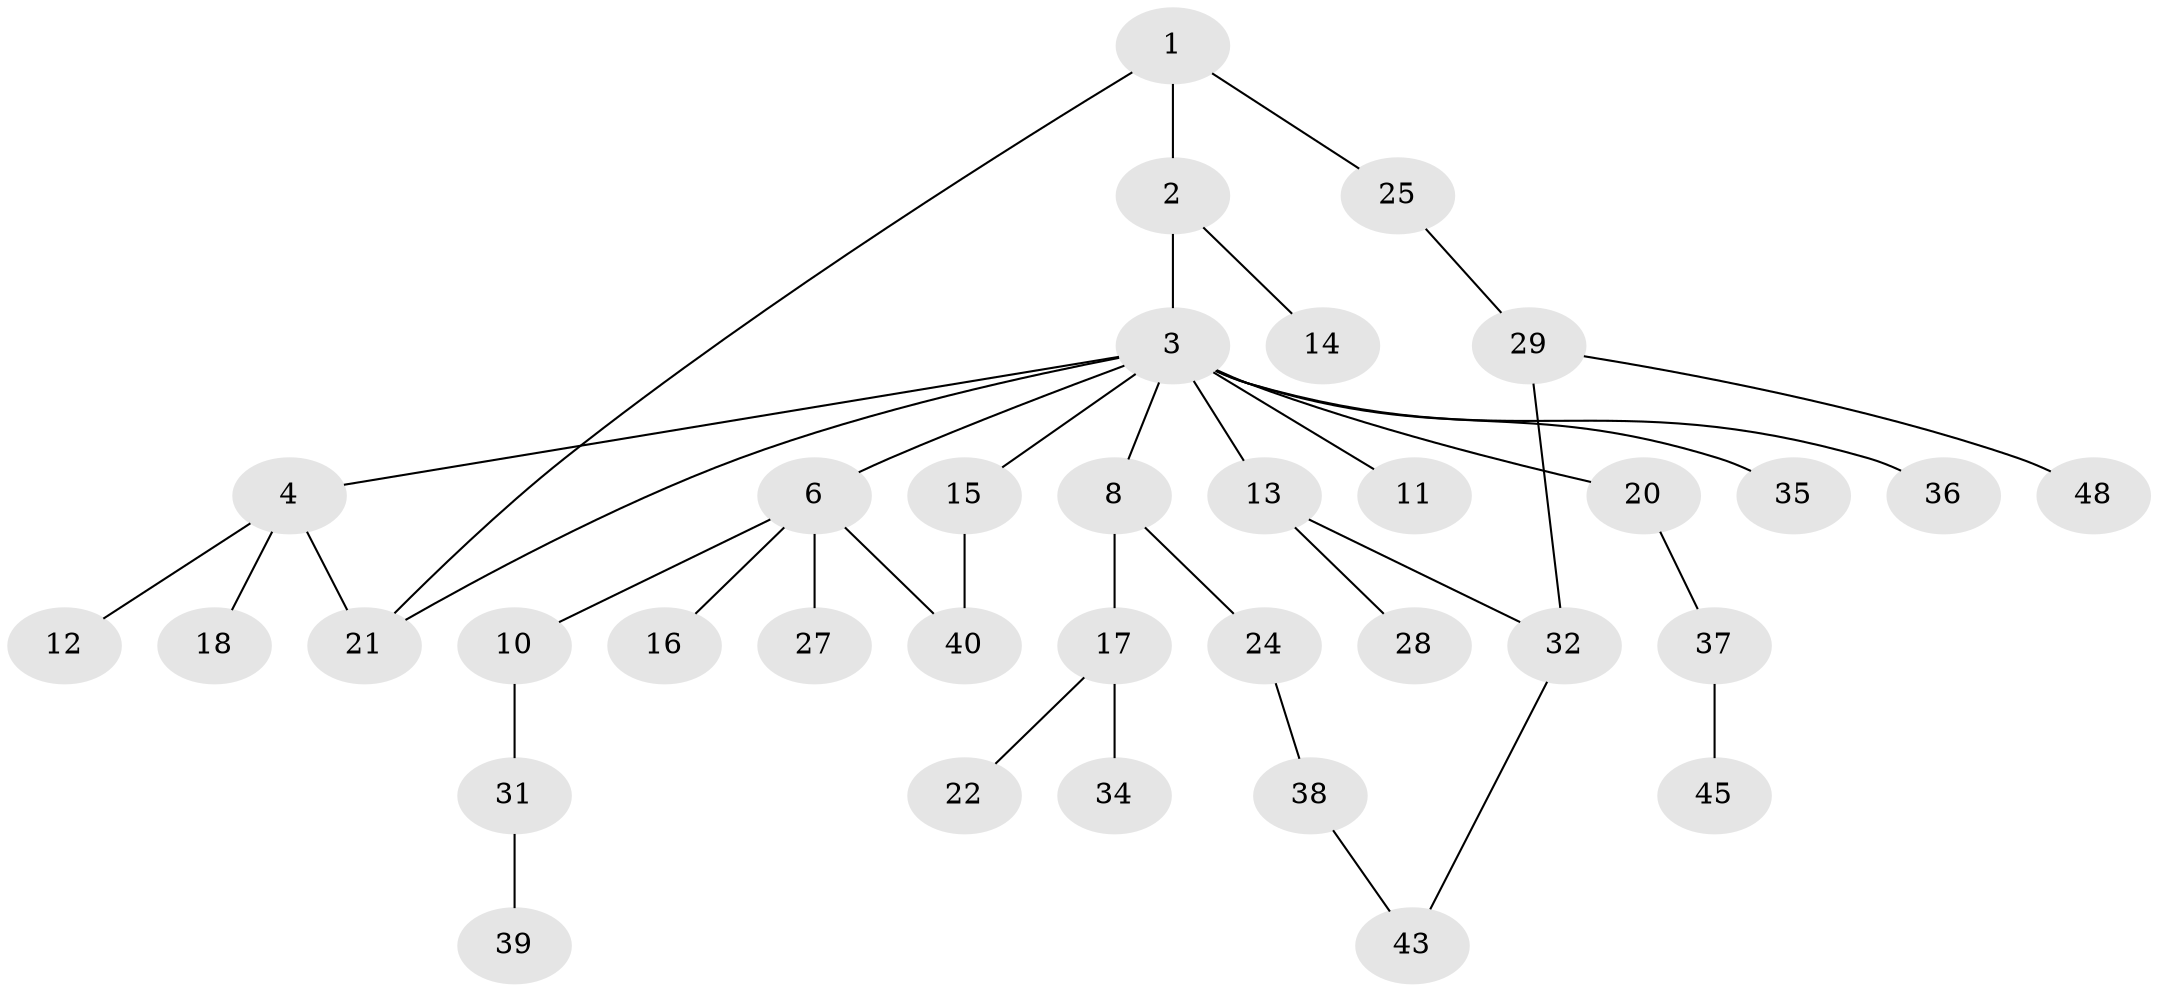 // original degree distribution, {4: 0.08, 7: 0.04, 2: 0.4, 5: 0.02, 3: 0.12, 1: 0.34}
// Generated by graph-tools (version 1.1) at 2025/10/02/27/25 16:10:56]
// undirected, 35 vertices, 39 edges
graph export_dot {
graph [start="1"]
  node [color=gray90,style=filled];
  1 [super="+9"];
  2 [super="+19"];
  3 [super="+7"];
  4 [super="+5"];
  6 [super="+26"];
  8;
  10;
  11;
  12;
  13;
  14 [super="+50"];
  15 [super="+49"];
  16;
  17 [super="+42"];
  18;
  20 [super="+23"];
  21;
  22 [super="+30"];
  24;
  25;
  27 [super="+41"];
  28 [super="+47"];
  29 [super="+44"];
  31 [super="+33"];
  32 [super="+46"];
  34;
  35;
  36;
  37;
  38;
  39;
  40;
  43;
  45;
  48;
  1 -- 2;
  1 -- 25;
  1 -- 21;
  2 -- 3 [weight=2];
  2 -- 14;
  3 -- 4;
  3 -- 6;
  3 -- 13;
  3 -- 15;
  3 -- 21;
  3 -- 35;
  3 -- 36;
  3 -- 20;
  3 -- 8;
  3 -- 11;
  4 -- 12;
  4 -- 18;
  4 -- 21;
  6 -- 10;
  6 -- 16;
  6 -- 40;
  6 -- 27;
  8 -- 17;
  8 -- 24;
  10 -- 31;
  13 -- 28;
  13 -- 32;
  15 -- 40;
  17 -- 22;
  17 -- 34;
  20 -- 37;
  24 -- 38;
  25 -- 29;
  29 -- 32;
  29 -- 48;
  31 -- 39;
  32 -- 43;
  37 -- 45;
  38 -- 43;
}
